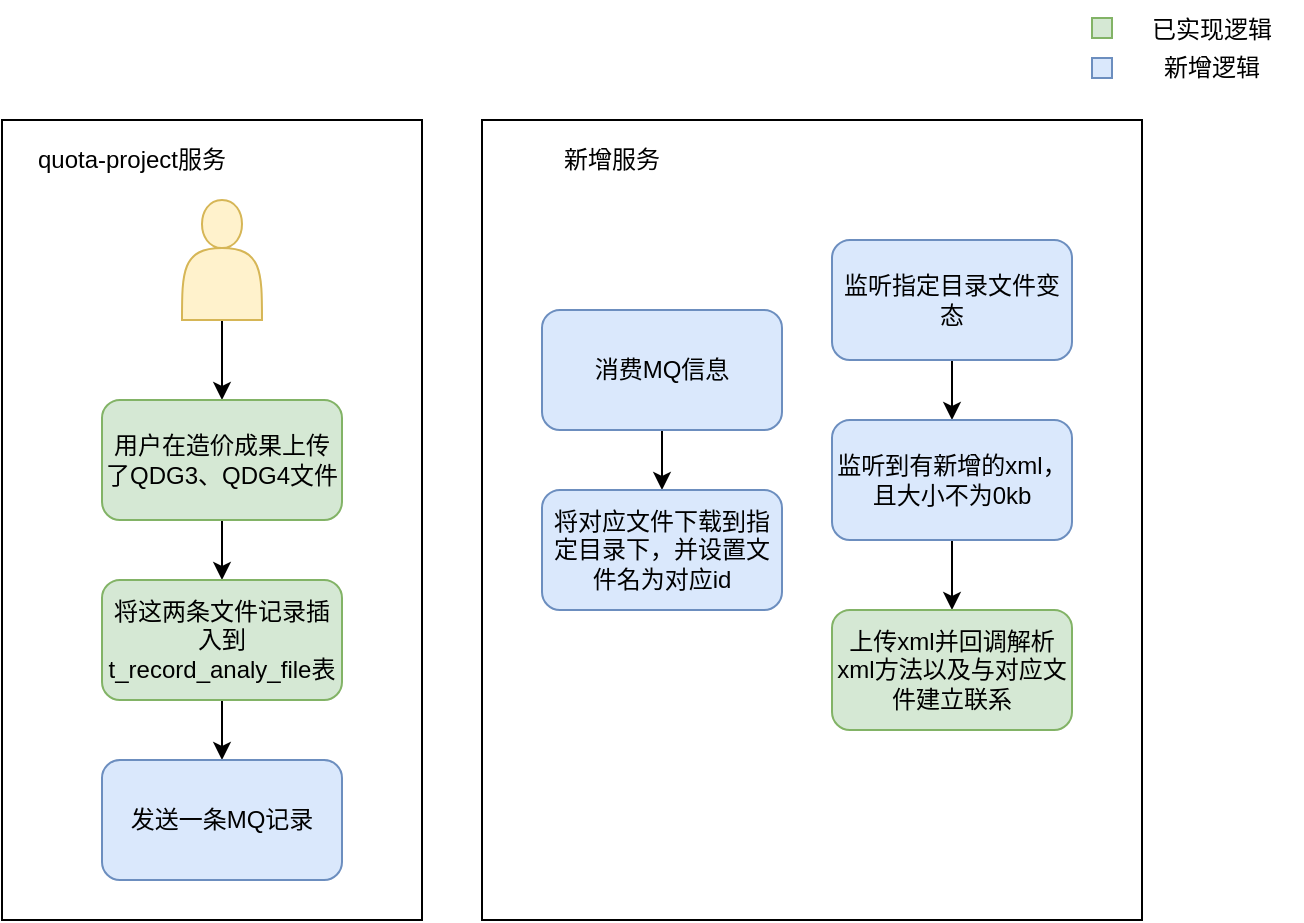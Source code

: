 <mxfile version="22.0.8" type="github">
  <diagram name="第 1 页" id="uivujS4UycZJmxzg37Q-">
    <mxGraphModel dx="1120" dy="793" grid="1" gridSize="10" guides="1" tooltips="1" connect="1" arrows="1" fold="1" page="1" pageScale="1" pageWidth="1169" pageHeight="827" math="0" shadow="0">
      <root>
        <mxCell id="0" />
        <mxCell id="1" parent="0" />
        <mxCell id="BPuIeQf0IANX3QT64MqC-9" value="" style="rounded=0;whiteSpace=wrap;html=1;" parent="1" vertex="1">
          <mxGeometry x="230" y="100" width="210" height="400" as="geometry" />
        </mxCell>
        <mxCell id="BPuIeQf0IANX3QT64MqC-3" style="edgeStyle=orthogonalEdgeStyle;rounded=0;orthogonalLoop=1;jettySize=auto;html=1;entryX=0.5;entryY=0;entryDx=0;entryDy=0;" parent="1" source="BPuIeQf0IANX3QT64MqC-1" target="BPuIeQf0IANX3QT64MqC-2" edge="1">
          <mxGeometry relative="1" as="geometry" />
        </mxCell>
        <mxCell id="BPuIeQf0IANX3QT64MqC-1" value="" style="shape=actor;whiteSpace=wrap;html=1;fillColor=#fff2cc;strokeColor=#d6b656;" parent="1" vertex="1">
          <mxGeometry x="320" y="140" width="40" height="60" as="geometry" />
        </mxCell>
        <mxCell id="BPuIeQf0IANX3QT64MqC-4" style="edgeStyle=orthogonalEdgeStyle;rounded=0;orthogonalLoop=1;jettySize=auto;html=1;entryX=0.5;entryY=0;entryDx=0;entryDy=0;" parent="1" source="BPuIeQf0IANX3QT64MqC-2" target="BPuIeQf0IANX3QT64MqC-5" edge="1">
          <mxGeometry relative="1" as="geometry">
            <mxPoint x="340" y="340" as="targetPoint" />
          </mxGeometry>
        </mxCell>
        <mxCell id="BPuIeQf0IANX3QT64MqC-2" value="用户在造价成果上传了QDG3、QDG4文件" style="rounded=1;whiteSpace=wrap;html=1;fillColor=#d5e8d4;strokeColor=#82b366;" parent="1" vertex="1">
          <mxGeometry x="280" y="240" width="120" height="60" as="geometry" />
        </mxCell>
        <mxCell id="BPuIeQf0IANX3QT64MqC-7" style="edgeStyle=orthogonalEdgeStyle;rounded=0;orthogonalLoop=1;jettySize=auto;html=1;" parent="1" source="BPuIeQf0IANX3QT64MqC-5" target="BPuIeQf0IANX3QT64MqC-6" edge="1">
          <mxGeometry relative="1" as="geometry" />
        </mxCell>
        <mxCell id="BPuIeQf0IANX3QT64MqC-5" value="将这两条文件记录插入到t_record_analy_file表" style="rounded=1;whiteSpace=wrap;html=1;fillColor=#d5e8d4;strokeColor=#82b366;" parent="1" vertex="1">
          <mxGeometry x="280" y="330" width="120" height="60" as="geometry" />
        </mxCell>
        <mxCell id="BPuIeQf0IANX3QT64MqC-6" value="发送一条MQ记录" style="rounded=1;whiteSpace=wrap;html=1;fillColor=#dae8fc;strokeColor=#6c8ebf;" parent="1" vertex="1">
          <mxGeometry x="280" y="420" width="120" height="60" as="geometry" />
        </mxCell>
        <mxCell id="BPuIeQf0IANX3QT64MqC-8" value="" style="rounded=0;whiteSpace=wrap;html=1;" parent="1" vertex="1">
          <mxGeometry x="470" y="100" width="330" height="400" as="geometry" />
        </mxCell>
        <mxCell id="BPuIeQf0IANX3QT64MqC-10" value="quota-project服务" style="text;html=1;strokeColor=none;fillColor=none;align=center;verticalAlign=middle;whiteSpace=wrap;rounded=0;" parent="1" vertex="1">
          <mxGeometry x="240" y="110" width="110" height="20" as="geometry" />
        </mxCell>
        <mxCell id="BPuIeQf0IANX3QT64MqC-11" value="新增服务" style="text;html=1;strokeColor=none;fillColor=none;align=center;verticalAlign=middle;whiteSpace=wrap;rounded=0;" parent="1" vertex="1">
          <mxGeometry x="480" y="110" width="110" height="20" as="geometry" />
        </mxCell>
        <mxCell id="BPuIeQf0IANX3QT64MqC-15" style="edgeStyle=orthogonalEdgeStyle;rounded=0;orthogonalLoop=1;jettySize=auto;html=1;" parent="1" source="BPuIeQf0IANX3QT64MqC-12" target="BPuIeQf0IANX3QT64MqC-14" edge="1">
          <mxGeometry relative="1" as="geometry" />
        </mxCell>
        <mxCell id="BPuIeQf0IANX3QT64MqC-12" value="消费MQ信息" style="rounded=1;whiteSpace=wrap;html=1;fillColor=#dae8fc;strokeColor=#6c8ebf;" parent="1" vertex="1">
          <mxGeometry x="500" y="195" width="120" height="60" as="geometry" />
        </mxCell>
        <mxCell id="BPuIeQf0IANX3QT64MqC-14" value="将对应文件下载到指定目录下，并设置文件名为对应id" style="rounded=1;whiteSpace=wrap;html=1;fillColor=#dae8fc;strokeColor=#6c8ebf;" parent="1" vertex="1">
          <mxGeometry x="500" y="285" width="120" height="60" as="geometry" />
        </mxCell>
        <mxCell id="BPuIeQf0IANX3QT64MqC-19" style="edgeStyle=orthogonalEdgeStyle;rounded=0;orthogonalLoop=1;jettySize=auto;html=1;entryX=0.5;entryY=0;entryDx=0;entryDy=0;" parent="1" source="BPuIeQf0IANX3QT64MqC-16" target="BPuIeQf0IANX3QT64MqC-18" edge="1">
          <mxGeometry relative="1" as="geometry" />
        </mxCell>
        <mxCell id="BPuIeQf0IANX3QT64MqC-16" value="监听指定目录文件变态" style="rounded=1;whiteSpace=wrap;html=1;fillColor=#dae8fc;strokeColor=#6c8ebf;" parent="1" vertex="1">
          <mxGeometry x="645" y="160" width="120" height="60" as="geometry" />
        </mxCell>
        <mxCell id="BPuIeQf0IANX3QT64MqC-21" style="edgeStyle=orthogonalEdgeStyle;rounded=0;orthogonalLoop=1;jettySize=auto;html=1;entryX=0.5;entryY=0;entryDx=0;entryDy=0;" parent="1" source="BPuIeQf0IANX3QT64MqC-18" target="BPuIeQf0IANX3QT64MqC-20" edge="1">
          <mxGeometry relative="1" as="geometry" />
        </mxCell>
        <mxCell id="BPuIeQf0IANX3QT64MqC-18" value="监听到有新增的xml，且大小不为0kb" style="rounded=1;whiteSpace=wrap;html=1;fillColor=#dae8fc;strokeColor=#6c8ebf;" parent="1" vertex="1">
          <mxGeometry x="645" y="250" width="120" height="60" as="geometry" />
        </mxCell>
        <mxCell id="BPuIeQf0IANX3QT64MqC-20" value="上传xml并回调解析xml方法以及与对应文件建立联系" style="rounded=1;whiteSpace=wrap;html=1;fillColor=#d5e8d4;strokeColor=#82b366;" parent="1" vertex="1">
          <mxGeometry x="645" y="345" width="120" height="60" as="geometry" />
        </mxCell>
        <mxCell id="BPuIeQf0IANX3QT64MqC-24" value="" style="rounded=0;whiteSpace=wrap;html=1;fillColor=#d5e8d4;strokeColor=#82b366;" parent="1" vertex="1">
          <mxGeometry x="775" y="49" width="10" height="10" as="geometry" />
        </mxCell>
        <mxCell id="BPuIeQf0IANX3QT64MqC-25" value="" style="rounded=0;whiteSpace=wrap;html=1;fillColor=#dae8fc;strokeColor=#6c8ebf;" parent="1" vertex="1">
          <mxGeometry x="775" y="69" width="10" height="10" as="geometry" />
        </mxCell>
        <mxCell id="BPuIeQf0IANX3QT64MqC-26" value="已实现逻辑" style="text;html=1;strokeColor=none;fillColor=none;align=center;verticalAlign=middle;whiteSpace=wrap;rounded=0;" parent="1" vertex="1">
          <mxGeometry x="790" y="40" width="90" height="30" as="geometry" />
        </mxCell>
        <mxCell id="BPuIeQf0IANX3QT64MqC-27" value="新增逻辑" style="text;html=1;strokeColor=none;fillColor=none;align=center;verticalAlign=middle;whiteSpace=wrap;rounded=0;" parent="1" vertex="1">
          <mxGeometry x="790" y="59" width="90" height="30" as="geometry" />
        </mxCell>
      </root>
    </mxGraphModel>
  </diagram>
</mxfile>
